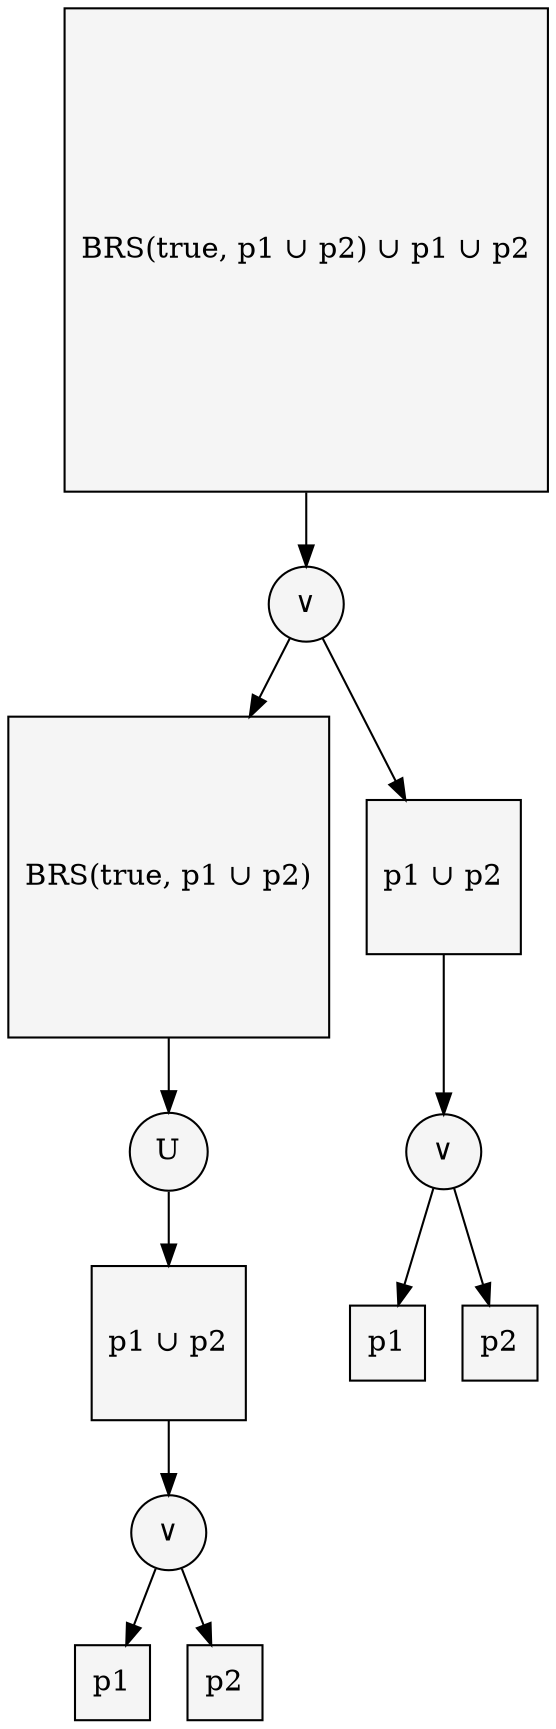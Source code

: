 digraph {
	"BRS(true, p1 ∪ p2) ∪ p1 ∪ p2" [label="BRS(true, p1 ∪ p2) ∪ p1 ∪ p2" color=black fillcolor="#F5F5F5" fontcolor=black shape=square style=filled]
	"BRS(true, p1 ∪ p2) ∪ p1 ∪ p2_BRS(true, p1 ∪ p2)∨p1 ∪ p2" [label="∨" color=black fillcolor="#F5F5F5" fontcolor=black shape=circle style=filled]
	"BRS(true, p1 ∪ p2)" [label="BRS(true, p1 ∪ p2)" color=black fillcolor="#F5F5F5" fontcolor=black shape=square style=filled]
	"p1 ∪ p2_tree_true" [label="p1 ∪ p2" color=black fillcolor="#F5F5F5" fontcolor=black shape=square style=filled]
	"p1 ∪ p2_tree_true_p1_tree_true∨p2_tree_true_tree_true" [label="∨" color=black fillcolor="#F5F5F5" fontcolor=black shape=circle style=filled]
	p1_tree_true [label=p1 color=black fillcolor="#F5F5F5" fontcolor=black shape=square style=filled]
	p2_tree_true [label=p2 color=black fillcolor="#F5F5F5" fontcolor=black shape=square style=filled]
	"BRS(true, p1 ∪ p2)_p1 ∪ p2_tree_true" [label=U color=black fillcolor="#F5F5F5" fontcolor=black shape=circle style=filled]
	"p1 ∪ p2" [label="p1 ∪ p2" color=black fillcolor="#F5F5F5" fontcolor=black shape=square style=filled]
	"p1 ∪ p2_p1∨p2" [label="∨" color=black fillcolor="#F5F5F5" fontcolor=black shape=circle style=filled]
	p1 [label=p1 color=black fillcolor="#F5F5F5" fontcolor=black shape=square style=filled]
	p2 [label=p2 color=black fillcolor="#F5F5F5" fontcolor=black shape=square style=filled]
	"BRS(true, p1 ∪ p2) ∪ p1 ∪ p2" -> "BRS(true, p1 ∪ p2) ∪ p1 ∪ p2_BRS(true, p1 ∪ p2)∨p1 ∪ p2"
	"BRS(true, p1 ∪ p2) ∪ p1 ∪ p2_BRS(true, p1 ∪ p2)∨p1 ∪ p2" -> "BRS(true, p1 ∪ p2)"
	"BRS(true, p1 ∪ p2)_p1 ∪ p2_tree_true" -> "p1 ∪ p2_tree_true"
	"p1 ∪ p2_tree_true" -> "p1 ∪ p2_tree_true_p1_tree_true∨p2_tree_true_tree_true"
	"p1 ∪ p2_tree_true_p1_tree_true∨p2_tree_true_tree_true" -> p1_tree_true
	"p1 ∪ p2_tree_true_p1_tree_true∨p2_tree_true_tree_true" -> p2_tree_true
	"BRS(true, p1 ∪ p2)" -> "BRS(true, p1 ∪ p2)_p1 ∪ p2_tree_true"
	"BRS(true, p1 ∪ p2) ∪ p1 ∪ p2_BRS(true, p1 ∪ p2)∨p1 ∪ p2" -> "p1 ∪ p2"
	"p1 ∪ p2" -> "p1 ∪ p2_p1∨p2"
	"p1 ∪ p2_p1∨p2" -> p1
	"p1 ∪ p2_p1∨p2" -> p2
}
